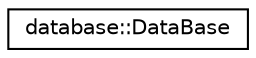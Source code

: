 digraph "Graphical Class Hierarchy"
{
 // LATEX_PDF_SIZE
  edge [fontname="Helvetica",fontsize="10",labelfontname="Helvetica",labelfontsize="10"];
  node [fontname="Helvetica",fontsize="10",shape=record];
  rankdir="LR";
  Node0 [label="database::DataBase",height=0.2,width=0.4,color="black", fillcolor="white", style="filled",URL="$classdatabase_1_1DataBase.html",tooltip=" "];
}
